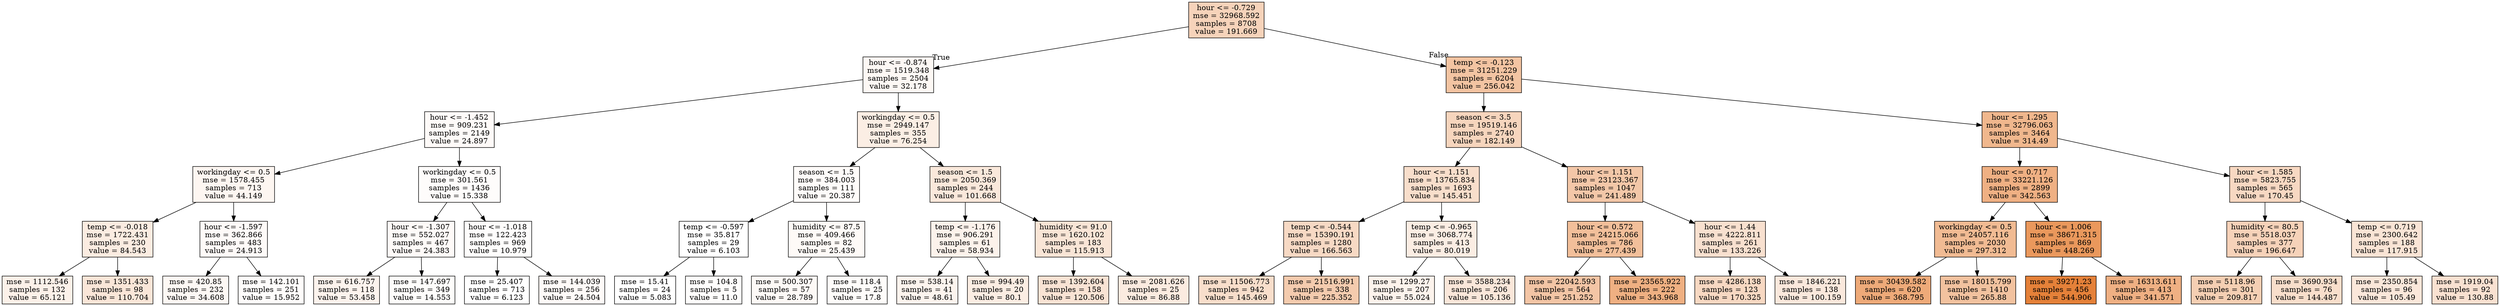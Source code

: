 digraph Tree {
node [shape=box, style="filled", color="black"] ;
0 [label="hour <= -0.729\nmse = 32968.592\nsamples = 8708\nvalue = 191.669", fillcolor="#e5813958"] ;
1 [label="hour <= -0.874\nmse = 1519.348\nsamples = 2504\nvalue = 32.178", fillcolor="#e581390d"] ;
0 -> 1 [labeldistance=2.5, labelangle=45, headlabel="True"] ;
2 [label="hour <= -1.452\nmse = 909.231\nsamples = 2149\nvalue = 24.897", fillcolor="#e5813909"] ;
1 -> 2 ;
3 [label="workingday <= 0.5\nmse = 1578.455\nsamples = 713\nvalue = 44.149", fillcolor="#e5813912"] ;
2 -> 3 ;
4 [label="temp <= -0.018\nmse = 1722.431\nsamples = 230\nvalue = 84.543", fillcolor="#e5813926"] ;
3 -> 4 ;
5 [label="mse = 1112.546\nsamples = 132\nvalue = 65.121", fillcolor="#e581391c"] ;
4 -> 5 ;
6 [label="mse = 1351.433\nsamples = 98\nvalue = 110.704", fillcolor="#e5813932"] ;
4 -> 6 ;
7 [label="hour <= -1.597\nmse = 362.866\nsamples = 483\nvalue = 24.913", fillcolor="#e5813909"] ;
3 -> 7 ;
8 [label="mse = 420.85\nsamples = 232\nvalue = 34.608", fillcolor="#e581390e"] ;
7 -> 8 ;
9 [label="mse = 142.101\nsamples = 251\nvalue = 15.952", fillcolor="#e5813905"] ;
7 -> 9 ;
10 [label="workingday <= 0.5\nmse = 301.561\nsamples = 1436\nvalue = 15.338", fillcolor="#e5813905"] ;
2 -> 10 ;
11 [label="hour <= -1.307\nmse = 552.027\nsamples = 467\nvalue = 24.383", fillcolor="#e5813909"] ;
10 -> 11 ;
12 [label="mse = 616.757\nsamples = 118\nvalue = 53.458", fillcolor="#e5813917"] ;
11 -> 12 ;
13 [label="mse = 147.697\nsamples = 349\nvalue = 14.553", fillcolor="#e5813904"] ;
11 -> 13 ;
14 [label="hour <= -1.018\nmse = 122.423\nsamples = 969\nvalue = 10.979", fillcolor="#e5813903"] ;
10 -> 14 ;
15 [label="mse = 25.407\nsamples = 713\nvalue = 6.123", fillcolor="#e5813900"] ;
14 -> 15 ;
16 [label="mse = 144.039\nsamples = 256\nvalue = 24.504", fillcolor="#e5813909"] ;
14 -> 16 ;
17 [label="workingday <= 0.5\nmse = 2949.147\nsamples = 355\nvalue = 76.254", fillcolor="#e5813922"] ;
1 -> 17 ;
18 [label="season <= 1.5\nmse = 384.003\nsamples = 111\nvalue = 20.387", fillcolor="#e5813907"] ;
17 -> 18 ;
19 [label="temp <= -0.597\nmse = 35.817\nsamples = 29\nvalue = 6.103", fillcolor="#e5813900"] ;
18 -> 19 ;
20 [label="mse = 15.41\nsamples = 24\nvalue = 5.083", fillcolor="#e5813900"] ;
19 -> 20 ;
21 [label="mse = 104.8\nsamples = 5\nvalue = 11.0", fillcolor="#e5813903"] ;
19 -> 21 ;
22 [label="humidity <= 87.5\nmse = 409.466\nsamples = 82\nvalue = 25.439", fillcolor="#e581390a"] ;
18 -> 22 ;
23 [label="mse = 500.307\nsamples = 57\nvalue = 28.789", fillcolor="#e581390b"] ;
22 -> 23 ;
24 [label="mse = 118.4\nsamples = 25\nvalue = 17.8", fillcolor="#e5813906"] ;
22 -> 24 ;
25 [label="season <= 1.5\nmse = 2050.369\nsamples = 244\nvalue = 101.668", fillcolor="#e581392e"] ;
17 -> 25 ;
26 [label="temp <= -1.176\nmse = 906.291\nsamples = 61\nvalue = 58.934", fillcolor="#e5813919"] ;
25 -> 26 ;
27 [label="mse = 538.14\nsamples = 41\nvalue = 48.61", fillcolor="#e5813915"] ;
26 -> 27 ;
28 [label="mse = 994.49\nsamples = 20\nvalue = 80.1", fillcolor="#e5813923"] ;
26 -> 28 ;
29 [label="humidity <= 91.0\nmse = 1620.102\nsamples = 183\nvalue = 115.913", fillcolor="#e5813934"] ;
25 -> 29 ;
30 [label="mse = 1392.604\nsamples = 158\nvalue = 120.506", fillcolor="#e5813937"] ;
29 -> 30 ;
31 [label="mse = 2081.626\nsamples = 25\nvalue = 86.88", fillcolor="#e5813927"] ;
29 -> 31 ;
32 [label="temp <= -0.123\nmse = 31251.229\nsamples = 6204\nvalue = 256.042", fillcolor="#e5813977"] ;
0 -> 32 [labeldistance=2.5, labelangle=-45, headlabel="False"] ;
33 [label="season <= 3.5\nmse = 19519.146\nsamples = 2740\nvalue = 182.149", fillcolor="#e5813954"] ;
32 -> 33 ;
34 [label="hour <= 1.151\nmse = 13765.834\nsamples = 1693\nvalue = 145.451", fillcolor="#e5813942"] ;
33 -> 34 ;
35 [label="temp <= -0.544\nmse = 15390.191\nsamples = 1280\nvalue = 166.563", fillcolor="#e581394c"] ;
34 -> 35 ;
36 [label="mse = 11506.773\nsamples = 942\nvalue = 145.469", fillcolor="#e5813942"] ;
35 -> 36 ;
37 [label="mse = 21516.991\nsamples = 338\nvalue = 225.352", fillcolor="#e5813968"] ;
35 -> 37 ;
38 [label="temp <= -0.965\nmse = 3068.774\nsamples = 413\nvalue = 80.019", fillcolor="#e5813923"] ;
34 -> 38 ;
39 [label="mse = 1299.27\nsamples = 207\nvalue = 55.024", fillcolor="#e5813918"] ;
38 -> 39 ;
40 [label="mse = 3588.234\nsamples = 206\nvalue = 105.136", fillcolor="#e581392f"] ;
38 -> 40 ;
41 [label="hour <= 1.151\nmse = 23123.367\nsamples = 1047\nvalue = 241.489", fillcolor="#e5813970"] ;
33 -> 41 ;
42 [label="hour <= 0.572\nmse = 24215.066\nsamples = 786\nvalue = 277.439", fillcolor="#e5813981"] ;
41 -> 42 ;
43 [label="mse = 22042.593\nsamples = 564\nvalue = 251.252", fillcolor="#e5813974"] ;
42 -> 43 ;
44 [label="mse = 23565.922\nsamples = 222\nvalue = 343.968", fillcolor="#e58139a0"] ;
42 -> 44 ;
45 [label="hour <= 1.44\nmse = 4222.811\nsamples = 261\nvalue = 133.226", fillcolor="#e581393d"] ;
41 -> 45 ;
46 [label="mse = 4286.138\nsamples = 123\nvalue = 170.325", fillcolor="#e581394e"] ;
45 -> 46 ;
47 [label="mse = 1846.221\nsamples = 138\nvalue = 100.159", fillcolor="#e581392d"] ;
45 -> 47 ;
48 [label="hour <= 1.295\nmse = 32796.063\nsamples = 3464\nvalue = 314.49", fillcolor="#e5813992"] ;
32 -> 48 ;
49 [label="hour <= 0.717\nmse = 33221.126\nsamples = 2899\nvalue = 342.563", fillcolor="#e581399f"] ;
48 -> 49 ;
50 [label="workingday <= 0.5\nmse = 24057.116\nsamples = 2030\nvalue = 297.312", fillcolor="#e581398a"] ;
49 -> 50 ;
51 [label="mse = 30439.582\nsamples = 620\nvalue = 368.795", fillcolor="#e58139ac"] ;
50 -> 51 ;
52 [label="mse = 18015.799\nsamples = 1410\nvalue = 265.88", fillcolor="#e581397b"] ;
50 -> 52 ;
53 [label="hour <= 1.006\nmse = 38671.315\nsamples = 869\nvalue = 448.269", fillcolor="#e58139d1"] ;
49 -> 53 ;
54 [label="mse = 39271.23\nsamples = 456\nvalue = 544.906", fillcolor="#e58139ff"] ;
53 -> 54 ;
55 [label="mse = 16313.611\nsamples = 413\nvalue = 341.571", fillcolor="#e581399f"] ;
53 -> 55 ;
56 [label="hour <= 1.585\nmse = 5823.755\nsamples = 565\nvalue = 170.45", fillcolor="#e581394e"] ;
48 -> 56 ;
57 [label="humidity <= 80.5\nmse = 5518.037\nsamples = 377\nvalue = 196.647", fillcolor="#e581395a"] ;
56 -> 57 ;
58 [label="mse = 5118.96\nsamples = 301\nvalue = 209.817", fillcolor="#e5813961"] ;
57 -> 58 ;
59 [label="mse = 3690.934\nsamples = 76\nvalue = 144.487", fillcolor="#e5813942"] ;
57 -> 59 ;
60 [label="temp <= 0.719\nmse = 2300.642\nsamples = 188\nvalue = 117.915", fillcolor="#e5813935"] ;
56 -> 60 ;
61 [label="mse = 2350.854\nsamples = 96\nvalue = 105.49", fillcolor="#e581392f"] ;
60 -> 61 ;
62 [label="mse = 1919.04\nsamples = 92\nvalue = 130.88", fillcolor="#e581393b"] ;
60 -> 62 ;
}